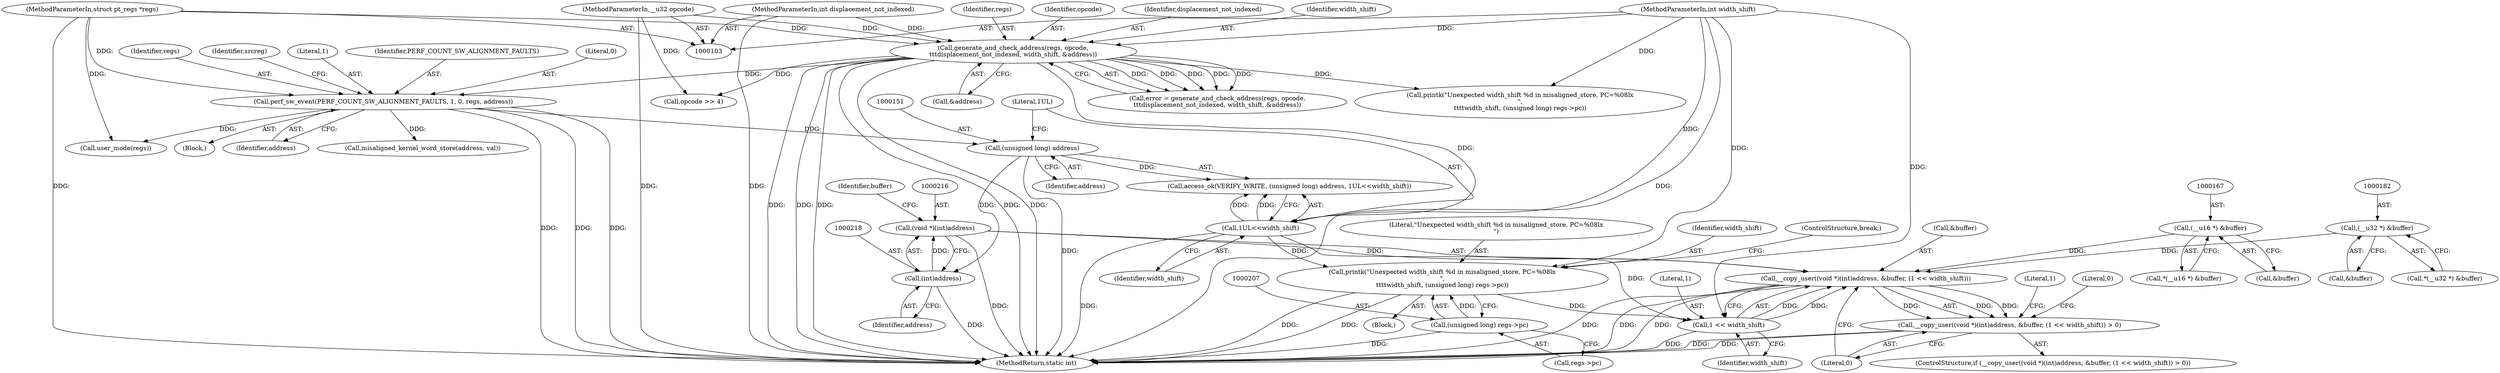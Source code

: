 digraph "1_linux_a8b0ca17b80e92faab46ee7179ba9e99ccb61233_27@API" {
"1000214" [label="(Call,__copy_user((void *)(int)address, &buffer, (1 << width_shift)))"];
"1000215" [label="(Call,(void *)(int)address)"];
"1000217" [label="(Call,(int)address)"];
"1000150" [label="(Call,(unsigned long) address)"];
"1000128" [label="(Call,perf_sw_event(PERF_COUNT_SW_ALIGNMENT_FAULTS, 1, 0, regs, address))"];
"1000114" [label="(Call,generate_and_check_address(regs, opcode,\n\t\t\tdisplacement_not_indexed, width_shift, &address))"];
"1000104" [label="(MethodParameterIn,struct pt_regs *regs)"];
"1000105" [label="(MethodParameterIn,__u32 opcode)"];
"1000106" [label="(MethodParameterIn,int displacement_not_indexed)"];
"1000107" [label="(MethodParameterIn,int width_shift)"];
"1000166" [label="(Call,(__u16 *) &buffer)"];
"1000181" [label="(Call,(__u32 *) &buffer)"];
"1000222" [label="(Call,1 << width_shift)"];
"1000153" [label="(Call,1UL<<width_shift)"];
"1000203" [label="(Call,printk(\"Unexpected width_shift %d in misaligned_store, PC=%08lx\n\",\n\t\t\t\twidth_shift, (unsigned long) regs->pc))"];
"1000206" [label="(Call,(unsigned long) regs->pc)"];
"1000213" [label="(Call,__copy_user((void *)(int)address, &buffer, (1 << width_shift)) > 0)"];
"1000129" [label="(Identifier,PERF_COUNT_SW_ALIGNMENT_FAULTS)"];
"1000105" [label="(MethodParameterIn,__u32 opcode)"];
"1000211" [label="(ControlStructure,break;)"];
"1000112" [label="(Call,error = generate_and_check_address(regs, opcode,\n\t\t\tdisplacement_not_indexed, width_shift, &address))"];
"1000263" [label="(Literal,0)"];
"1000219" [label="(Identifier,address)"];
"1000104" [label="(MethodParameterIn,struct pt_regs *regs)"];
"1000115" [label="(Identifier,regs)"];
"1000131" [label="(Literal,0)"];
"1000108" [label="(Block,)"];
"1000150" [label="(Call,(unsigned long) address)"];
"1000116" [label="(Identifier,opcode)"];
"1000152" [label="(Identifier,address)"];
"1000128" [label="(Call,perf_sw_event(PERF_COUNT_SW_ALIGNMENT_FAULTS, 1, 0, regs, address))"];
"1000222" [label="(Call,1 << width_shift)"];
"1000166" [label="(Call,(__u16 *) &buffer)"];
"1000221" [label="(Identifier,buffer)"];
"1000133" [label="(Identifier,address)"];
"1000119" [label="(Call,&address)"];
"1000180" [label="(Call,*(__u32 *) &buffer)"];
"1000224" [label="(Identifier,width_shift)"];
"1000142" [label="(Call,user_mode(regs))"];
"1000153" [label="(Call,1UL<<width_shift)"];
"1000165" [label="(Call,*(__u16 *) &buffer)"];
"1000204" [label="(Literal,\"Unexpected width_shift %d in misaligned_store, PC=%08lx\n\")"];
"1000208" [label="(Call,regs->pc)"];
"1000212" [label="(ControlStructure,if (__copy_user((void *)(int)address, &buffer, (1 << width_shift)) > 0))"];
"1000206" [label="(Call,(unsigned long) regs->pc)"];
"1000132" [label="(Identifier,regs)"];
"1000205" [label="(Identifier,width_shift)"];
"1000135" [label="(Identifier,srcreg)"];
"1000117" [label="(Identifier,displacement_not_indexed)"];
"1000214" [label="(Call,__copy_user((void *)(int)address, &buffer, (1 << width_shift)))"];
"1000215" [label="(Call,(void *)(int)address)"];
"1000148" [label="(Call,access_ok(VERIFY_WRITE, (unsigned long) address, 1UL<<width_shift))"];
"1000220" [label="(Call,&buffer)"];
"1000183" [label="(Call,&buffer)"];
"1000137" [label="(Call,opcode >> 4)"];
"1000203" [label="(Call,printk(\"Unexpected width_shift %d in misaligned_store, PC=%08lx\n\",\n\t\t\t\twidth_shift, (unsigned long) regs->pc))"];
"1000155" [label="(Identifier,width_shift)"];
"1000213" [label="(Call,__copy_user((void *)(int)address, &buffer, (1 << width_shift)) > 0)"];
"1000181" [label="(Call,(__u32 *) &buffer)"];
"1000162" [label="(Block,)"];
"1000244" [label="(Call,misaligned_kernel_word_store(address, val))"];
"1000225" [label="(Literal,0)"];
"1000223" [label="(Literal,1)"];
"1000168" [label="(Call,&buffer)"];
"1000253" [label="(Call,printk(\"Unexpected width_shift %d in misaligned_store, PC=%08lx\n\",\n\t\t\t\twidth_shift, (unsigned long) regs->pc))"];
"1000264" [label="(MethodReturn,static int)"];
"1000154" [label="(Literal,1UL)"];
"1000114" [label="(Call,generate_and_check_address(regs, opcode,\n\t\t\tdisplacement_not_indexed, width_shift, &address))"];
"1000107" [label="(MethodParameterIn,int width_shift)"];
"1000229" [label="(Literal,1)"];
"1000118" [label="(Identifier,width_shift)"];
"1000106" [label="(MethodParameterIn,int displacement_not_indexed)"];
"1000130" [label="(Literal,1)"];
"1000217" [label="(Call,(int)address)"];
"1000214" -> "1000213"  [label="AST: "];
"1000214" -> "1000222"  [label="CFG: "];
"1000215" -> "1000214"  [label="AST: "];
"1000220" -> "1000214"  [label="AST: "];
"1000222" -> "1000214"  [label="AST: "];
"1000225" -> "1000214"  [label="CFG: "];
"1000214" -> "1000264"  [label="DDG: "];
"1000214" -> "1000264"  [label="DDG: "];
"1000214" -> "1000264"  [label="DDG: "];
"1000214" -> "1000213"  [label="DDG: "];
"1000214" -> "1000213"  [label="DDG: "];
"1000214" -> "1000213"  [label="DDG: "];
"1000215" -> "1000214"  [label="DDG: "];
"1000166" -> "1000214"  [label="DDG: "];
"1000181" -> "1000214"  [label="DDG: "];
"1000222" -> "1000214"  [label="DDG: "];
"1000222" -> "1000214"  [label="DDG: "];
"1000215" -> "1000217"  [label="CFG: "];
"1000216" -> "1000215"  [label="AST: "];
"1000217" -> "1000215"  [label="AST: "];
"1000221" -> "1000215"  [label="CFG: "];
"1000215" -> "1000264"  [label="DDG: "];
"1000217" -> "1000215"  [label="DDG: "];
"1000217" -> "1000219"  [label="CFG: "];
"1000218" -> "1000217"  [label="AST: "];
"1000219" -> "1000217"  [label="AST: "];
"1000217" -> "1000264"  [label="DDG: "];
"1000150" -> "1000217"  [label="DDG: "];
"1000150" -> "1000148"  [label="AST: "];
"1000150" -> "1000152"  [label="CFG: "];
"1000151" -> "1000150"  [label="AST: "];
"1000152" -> "1000150"  [label="AST: "];
"1000154" -> "1000150"  [label="CFG: "];
"1000150" -> "1000264"  [label="DDG: "];
"1000150" -> "1000148"  [label="DDG: "];
"1000128" -> "1000150"  [label="DDG: "];
"1000128" -> "1000108"  [label="AST: "];
"1000128" -> "1000133"  [label="CFG: "];
"1000129" -> "1000128"  [label="AST: "];
"1000130" -> "1000128"  [label="AST: "];
"1000131" -> "1000128"  [label="AST: "];
"1000132" -> "1000128"  [label="AST: "];
"1000133" -> "1000128"  [label="AST: "];
"1000135" -> "1000128"  [label="CFG: "];
"1000128" -> "1000264"  [label="DDG: "];
"1000128" -> "1000264"  [label="DDG: "];
"1000128" -> "1000264"  [label="DDG: "];
"1000114" -> "1000128"  [label="DDG: "];
"1000104" -> "1000128"  [label="DDG: "];
"1000128" -> "1000142"  [label="DDG: "];
"1000128" -> "1000244"  [label="DDG: "];
"1000114" -> "1000112"  [label="AST: "];
"1000114" -> "1000119"  [label="CFG: "];
"1000115" -> "1000114"  [label="AST: "];
"1000116" -> "1000114"  [label="AST: "];
"1000117" -> "1000114"  [label="AST: "];
"1000118" -> "1000114"  [label="AST: "];
"1000119" -> "1000114"  [label="AST: "];
"1000112" -> "1000114"  [label="CFG: "];
"1000114" -> "1000264"  [label="DDG: "];
"1000114" -> "1000264"  [label="DDG: "];
"1000114" -> "1000264"  [label="DDG: "];
"1000114" -> "1000264"  [label="DDG: "];
"1000114" -> "1000264"  [label="DDG: "];
"1000114" -> "1000112"  [label="DDG: "];
"1000114" -> "1000112"  [label="DDG: "];
"1000114" -> "1000112"  [label="DDG: "];
"1000114" -> "1000112"  [label="DDG: "];
"1000114" -> "1000112"  [label="DDG: "];
"1000104" -> "1000114"  [label="DDG: "];
"1000105" -> "1000114"  [label="DDG: "];
"1000106" -> "1000114"  [label="DDG: "];
"1000107" -> "1000114"  [label="DDG: "];
"1000114" -> "1000137"  [label="DDG: "];
"1000114" -> "1000153"  [label="DDG: "];
"1000114" -> "1000253"  [label="DDG: "];
"1000104" -> "1000103"  [label="AST: "];
"1000104" -> "1000264"  [label="DDG: "];
"1000104" -> "1000142"  [label="DDG: "];
"1000105" -> "1000103"  [label="AST: "];
"1000105" -> "1000264"  [label="DDG: "];
"1000105" -> "1000137"  [label="DDG: "];
"1000106" -> "1000103"  [label="AST: "];
"1000106" -> "1000264"  [label="DDG: "];
"1000107" -> "1000103"  [label="AST: "];
"1000107" -> "1000264"  [label="DDG: "];
"1000107" -> "1000153"  [label="DDG: "];
"1000107" -> "1000203"  [label="DDG: "];
"1000107" -> "1000222"  [label="DDG: "];
"1000107" -> "1000253"  [label="DDG: "];
"1000166" -> "1000165"  [label="AST: "];
"1000166" -> "1000168"  [label="CFG: "];
"1000167" -> "1000166"  [label="AST: "];
"1000168" -> "1000166"  [label="AST: "];
"1000165" -> "1000166"  [label="CFG: "];
"1000181" -> "1000180"  [label="AST: "];
"1000181" -> "1000183"  [label="CFG: "];
"1000182" -> "1000181"  [label="AST: "];
"1000183" -> "1000181"  [label="AST: "];
"1000180" -> "1000181"  [label="CFG: "];
"1000222" -> "1000224"  [label="CFG: "];
"1000223" -> "1000222"  [label="AST: "];
"1000224" -> "1000222"  [label="AST: "];
"1000222" -> "1000264"  [label="DDG: "];
"1000153" -> "1000222"  [label="DDG: "];
"1000203" -> "1000222"  [label="DDG: "];
"1000153" -> "1000148"  [label="AST: "];
"1000153" -> "1000155"  [label="CFG: "];
"1000154" -> "1000153"  [label="AST: "];
"1000155" -> "1000153"  [label="AST: "];
"1000148" -> "1000153"  [label="CFG: "];
"1000153" -> "1000264"  [label="DDG: "];
"1000153" -> "1000148"  [label="DDG: "];
"1000153" -> "1000148"  [label="DDG: "];
"1000153" -> "1000203"  [label="DDG: "];
"1000203" -> "1000162"  [label="AST: "];
"1000203" -> "1000206"  [label="CFG: "];
"1000204" -> "1000203"  [label="AST: "];
"1000205" -> "1000203"  [label="AST: "];
"1000206" -> "1000203"  [label="AST: "];
"1000211" -> "1000203"  [label="CFG: "];
"1000203" -> "1000264"  [label="DDG: "];
"1000203" -> "1000264"  [label="DDG: "];
"1000206" -> "1000203"  [label="DDG: "];
"1000206" -> "1000208"  [label="CFG: "];
"1000207" -> "1000206"  [label="AST: "];
"1000208" -> "1000206"  [label="AST: "];
"1000206" -> "1000264"  [label="DDG: "];
"1000213" -> "1000212"  [label="AST: "];
"1000213" -> "1000225"  [label="CFG: "];
"1000225" -> "1000213"  [label="AST: "];
"1000229" -> "1000213"  [label="CFG: "];
"1000263" -> "1000213"  [label="CFG: "];
"1000213" -> "1000264"  [label="DDG: "];
"1000213" -> "1000264"  [label="DDG: "];
}
